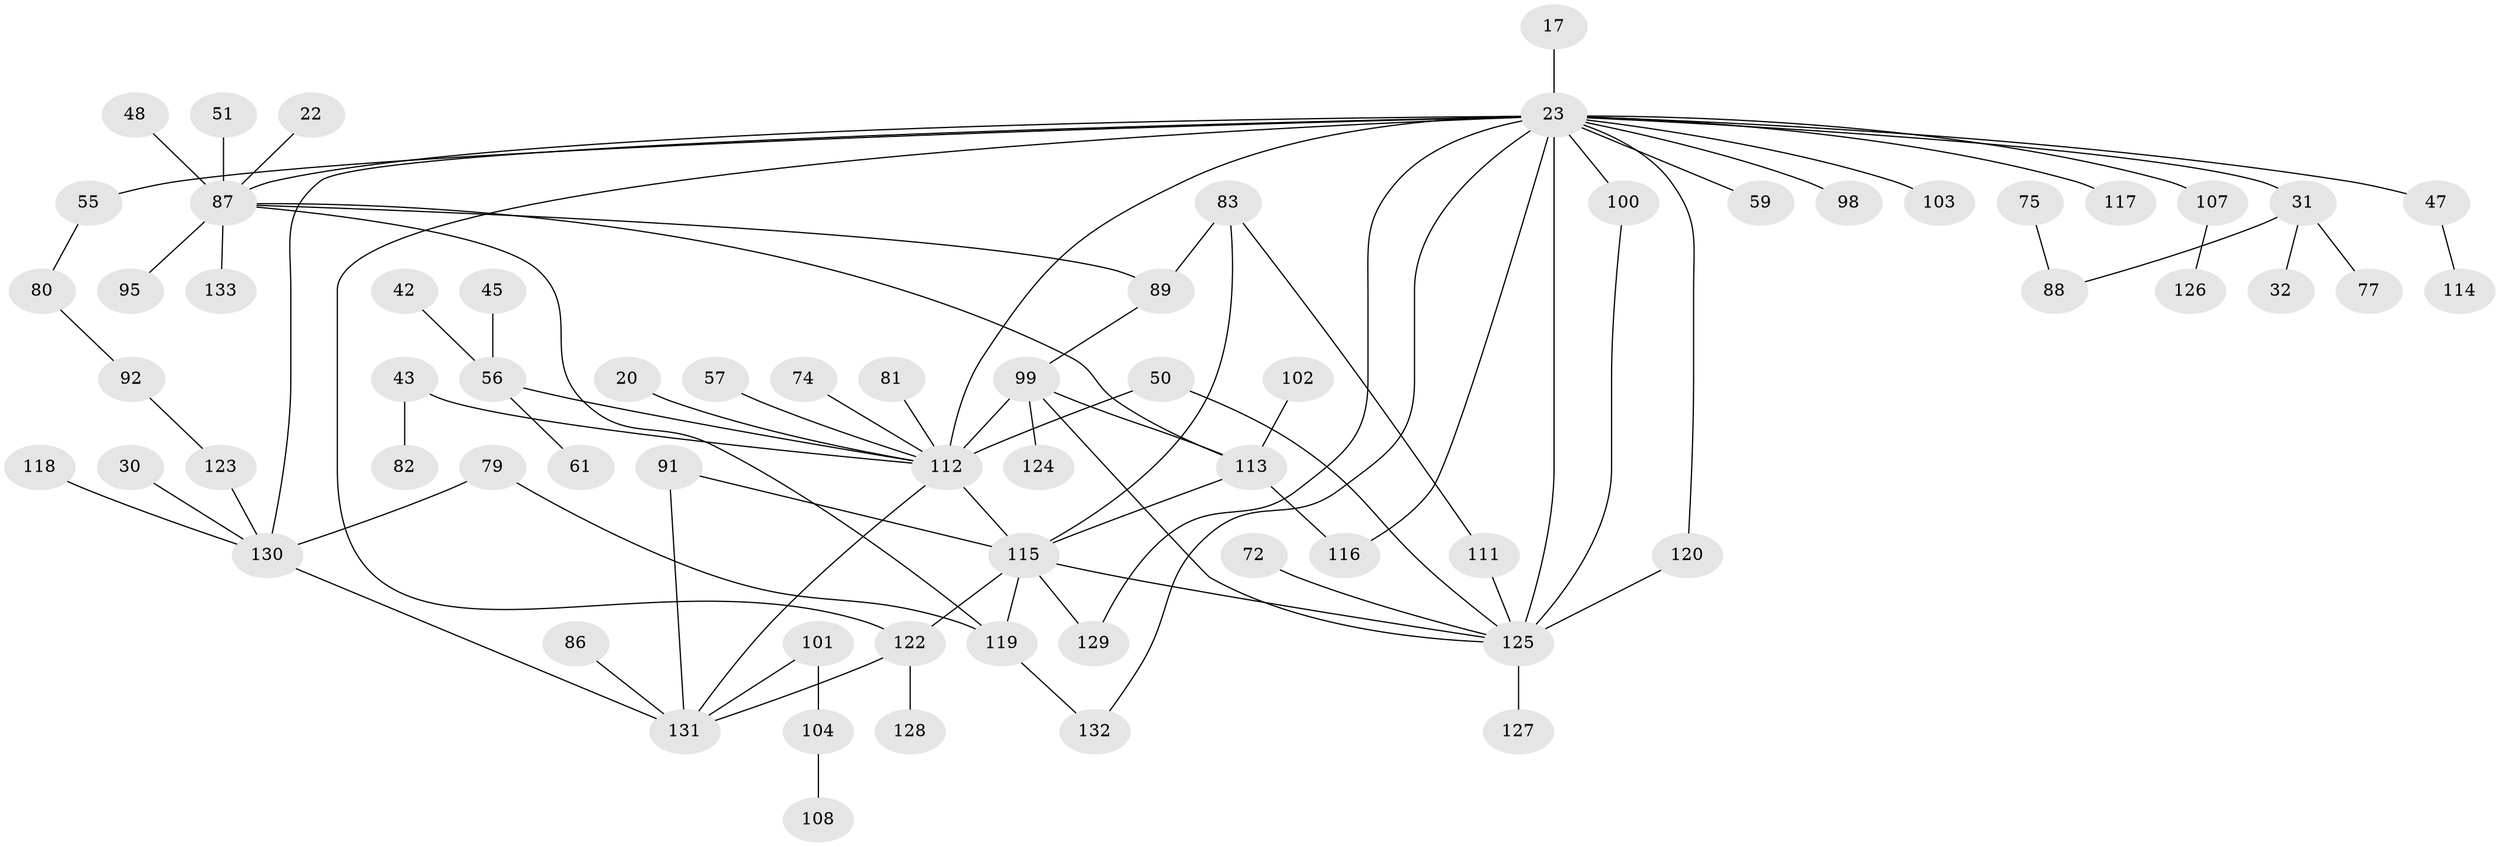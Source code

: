 // original degree distribution, {6: 0.03007518796992481, 8: 0.007518796992481203, 4: 0.12030075187969924, 5: 0.06015037593984962, 9: 0.007518796992481203, 3: 0.15789473684210525, 2: 0.2857142857142857, 1: 0.3308270676691729}
// Generated by graph-tools (version 1.1) at 2025/41/03/09/25 04:41:49]
// undirected, 66 vertices, 85 edges
graph export_dot {
graph [start="1"]
  node [color=gray90,style=filled];
  17;
  20 [super="+16"];
  22;
  23 [super="+4+6"];
  30;
  31 [super="+27+26"];
  32;
  42;
  43;
  45;
  47;
  48;
  50;
  51;
  55;
  56 [super="+10"];
  57;
  59;
  61;
  72;
  74;
  75;
  77;
  79;
  80;
  81;
  82;
  83;
  86;
  87 [super="+39"];
  88 [super="+68"];
  89 [super="+85"];
  91;
  92;
  95;
  98;
  99 [super="+54"];
  100 [super="+62+84+67"];
  101;
  102;
  103;
  104;
  107;
  108;
  111 [super="+109"];
  112 [super="+5+7+9+97"];
  113 [super="+66"];
  114;
  115 [super="+105+58"];
  116 [super="+44"];
  117;
  118;
  119;
  120 [super="+33+35"];
  122 [super="+38+106"];
  123 [super="+65"];
  124;
  125 [super="+21+78+121+110+52"];
  126;
  127;
  128;
  129 [super="+24"];
  130 [super="+19+53"];
  131 [super="+70+96+71+76"];
  132;
  133;
  17 -- 23;
  20 -- 112;
  22 -- 87;
  23 -- 98;
  23 -- 103;
  23 -- 87 [weight=2];
  23 -- 132;
  23 -- 31 [weight=2];
  23 -- 47;
  23 -- 117;
  23 -- 55;
  23 -- 59;
  23 -- 107;
  23 -- 112 [weight=4];
  23 -- 120;
  23 -- 100 [weight=2];
  23 -- 116;
  23 -- 122;
  23 -- 125 [weight=3];
  23 -- 130 [weight=2];
  23 -- 129;
  30 -- 130;
  31 -- 32;
  31 -- 77;
  31 -- 88;
  42 -- 56;
  43 -- 82;
  43 -- 112;
  45 -- 56;
  47 -- 114;
  48 -- 87;
  50 -- 125;
  50 -- 112;
  51 -- 87;
  55 -- 80;
  56 -- 61;
  56 -- 112;
  57 -- 112;
  72 -- 125;
  74 -- 112;
  75 -- 88;
  79 -- 119;
  79 -- 130;
  80 -- 92;
  81 -- 112;
  83 -- 115 [weight=3];
  83 -- 89;
  83 -- 111;
  86 -- 131;
  87 -- 119;
  87 -- 113;
  87 -- 133;
  87 -- 89;
  87 -- 95;
  89 -- 99;
  91 -- 115;
  91 -- 131;
  92 -- 123;
  99 -- 112 [weight=2];
  99 -- 113;
  99 -- 124;
  99 -- 125;
  100 -- 125;
  101 -- 104;
  101 -- 131;
  102 -- 113;
  104 -- 108;
  107 -- 126;
  111 -- 125;
  112 -- 115;
  112 -- 131;
  113 -- 115;
  113 -- 116;
  115 -- 129;
  115 -- 119;
  115 -- 125;
  115 -- 122;
  118 -- 130;
  119 -- 132;
  120 -- 125;
  122 -- 128;
  122 -- 131;
  123 -- 130;
  125 -- 127;
  130 -- 131;
}
